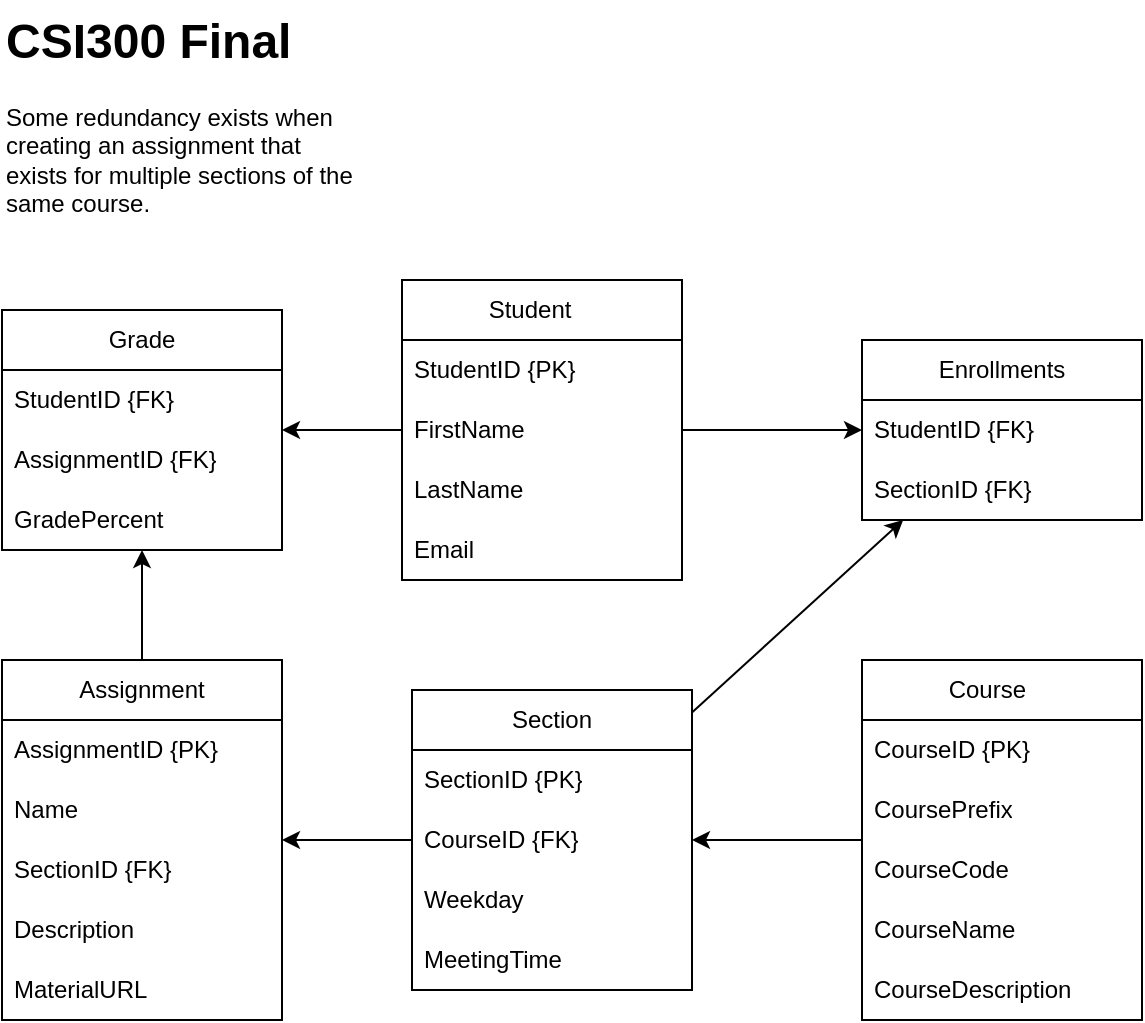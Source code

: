 <mxfile version="26.2.9">
  <diagram name="Page-1" id="sfD_MLzQC_60axdCCUi7">
    <mxGraphModel dx="1428" dy="753" grid="1" gridSize="10" guides="1" tooltips="1" connect="1" arrows="1" fold="1" page="1" pageScale="1" pageWidth="850" pageHeight="1100" math="0" shadow="0">
      <root>
        <mxCell id="0" />
        <mxCell id="1" parent="0" />
        <mxCell id="e9M-CJ-CW7dErcajw-L5-47" style="rounded=0;orthogonalLoop=1;jettySize=auto;html=1;" edge="1" parent="1" source="e9M-CJ-CW7dErcajw-L5-1" target="e9M-CJ-CW7dErcajw-L5-27">
          <mxGeometry relative="1" as="geometry" />
        </mxCell>
        <mxCell id="e9M-CJ-CW7dErcajw-L5-48" style="rounded=0;orthogonalLoop=1;jettySize=auto;html=1;" edge="1" parent="1" source="e9M-CJ-CW7dErcajw-L5-1" target="e9M-CJ-CW7dErcajw-L5-35">
          <mxGeometry relative="1" as="geometry" />
        </mxCell>
        <mxCell id="e9M-CJ-CW7dErcajw-L5-1" value="Student&lt;span style=&quot;white-space: pre;&quot;&gt;&#x9;&lt;/span&gt;" style="swimlane;fontStyle=0;childLayout=stackLayout;horizontal=1;startSize=30;horizontalStack=0;resizeParent=1;resizeParentMax=0;resizeLast=0;collapsible=1;marginBottom=0;whiteSpace=wrap;html=1;" vertex="1" parent="1">
          <mxGeometry x="252" y="178" width="140" height="150" as="geometry" />
        </mxCell>
        <mxCell id="e9M-CJ-CW7dErcajw-L5-2" value="StudentID {PK}" style="text;strokeColor=none;fillColor=none;align=left;verticalAlign=middle;spacingLeft=4;spacingRight=4;overflow=hidden;points=[[0,0.5],[1,0.5]];portConstraint=eastwest;rotatable=0;whiteSpace=wrap;html=1;" vertex="1" parent="e9M-CJ-CW7dErcajw-L5-1">
          <mxGeometry y="30" width="140" height="30" as="geometry" />
        </mxCell>
        <mxCell id="e9M-CJ-CW7dErcajw-L5-3" value="FirstName" style="text;strokeColor=none;fillColor=none;align=left;verticalAlign=middle;spacingLeft=4;spacingRight=4;overflow=hidden;points=[[0,0.5],[1,0.5]];portConstraint=eastwest;rotatable=0;whiteSpace=wrap;html=1;" vertex="1" parent="e9M-CJ-CW7dErcajw-L5-1">
          <mxGeometry y="60" width="140" height="30" as="geometry" />
        </mxCell>
        <mxCell id="e9M-CJ-CW7dErcajw-L5-4" value="LastName" style="text;strokeColor=none;fillColor=none;align=left;verticalAlign=middle;spacingLeft=4;spacingRight=4;overflow=hidden;points=[[0,0.5],[1,0.5]];portConstraint=eastwest;rotatable=0;whiteSpace=wrap;html=1;" vertex="1" parent="e9M-CJ-CW7dErcajw-L5-1">
          <mxGeometry y="90" width="140" height="30" as="geometry" />
        </mxCell>
        <mxCell id="e9M-CJ-CW7dErcajw-L5-5" value="Email" style="text;strokeColor=none;fillColor=none;align=left;verticalAlign=middle;spacingLeft=4;spacingRight=4;overflow=hidden;points=[[0,0.5],[1,0.5]];portConstraint=eastwest;rotatable=0;whiteSpace=wrap;html=1;" vertex="1" parent="e9M-CJ-CW7dErcajw-L5-1">
          <mxGeometry y="120" width="140" height="30" as="geometry" />
        </mxCell>
        <mxCell id="e9M-CJ-CW7dErcajw-L5-31" style="rounded=0;orthogonalLoop=1;jettySize=auto;html=1;" edge="1" parent="1" source="e9M-CJ-CW7dErcajw-L5-6" target="e9M-CJ-CW7dErcajw-L5-13">
          <mxGeometry relative="1" as="geometry" />
        </mxCell>
        <mxCell id="e9M-CJ-CW7dErcajw-L5-6" value="Course&lt;span style=&quot;white-space: pre;&quot;&gt;&#x9;&lt;/span&gt;" style="swimlane;fontStyle=0;childLayout=stackLayout;horizontal=1;startSize=30;horizontalStack=0;resizeParent=1;resizeParentMax=0;resizeLast=0;collapsible=1;marginBottom=0;whiteSpace=wrap;html=1;" vertex="1" parent="1">
          <mxGeometry x="482" y="368" width="140" height="180" as="geometry" />
        </mxCell>
        <mxCell id="e9M-CJ-CW7dErcajw-L5-7" value="CourseID {PK}" style="text;strokeColor=none;fillColor=none;align=left;verticalAlign=middle;spacingLeft=4;spacingRight=4;overflow=hidden;points=[[0,0.5],[1,0.5]];portConstraint=eastwest;rotatable=0;whiteSpace=wrap;html=1;" vertex="1" parent="e9M-CJ-CW7dErcajw-L5-6">
          <mxGeometry y="30" width="140" height="30" as="geometry" />
        </mxCell>
        <mxCell id="e9M-CJ-CW7dErcajw-L5-8" value="CoursePrefix" style="text;strokeColor=none;fillColor=none;align=left;verticalAlign=middle;spacingLeft=4;spacingRight=4;overflow=hidden;points=[[0,0.5],[1,0.5]];portConstraint=eastwest;rotatable=0;whiteSpace=wrap;html=1;" vertex="1" parent="e9M-CJ-CW7dErcajw-L5-6">
          <mxGeometry y="60" width="140" height="30" as="geometry" />
        </mxCell>
        <mxCell id="e9M-CJ-CW7dErcajw-L5-9" value="CourseCode" style="text;strokeColor=none;fillColor=none;align=left;verticalAlign=middle;spacingLeft=4;spacingRight=4;overflow=hidden;points=[[0,0.5],[1,0.5]];portConstraint=eastwest;rotatable=0;whiteSpace=wrap;html=1;" vertex="1" parent="e9M-CJ-CW7dErcajw-L5-6">
          <mxGeometry y="90" width="140" height="30" as="geometry" />
        </mxCell>
        <mxCell id="e9M-CJ-CW7dErcajw-L5-10" value="CourseName" style="text;strokeColor=none;fillColor=none;align=left;verticalAlign=middle;spacingLeft=4;spacingRight=4;overflow=hidden;points=[[0,0.5],[1,0.5]];portConstraint=eastwest;rotatable=0;whiteSpace=wrap;html=1;" vertex="1" parent="e9M-CJ-CW7dErcajw-L5-6">
          <mxGeometry y="120" width="140" height="30" as="geometry" />
        </mxCell>
        <mxCell id="e9M-CJ-CW7dErcajw-L5-12" value="CourseDescription" style="text;strokeColor=none;fillColor=none;align=left;verticalAlign=middle;spacingLeft=4;spacingRight=4;overflow=hidden;points=[[0,0.5],[1,0.5]];portConstraint=eastwest;rotatable=0;whiteSpace=wrap;html=1;" vertex="1" parent="e9M-CJ-CW7dErcajw-L5-6">
          <mxGeometry y="150" width="140" height="30" as="geometry" />
        </mxCell>
        <mxCell id="e9M-CJ-CW7dErcajw-L5-45" style="rounded=0;orthogonalLoop=1;jettySize=auto;html=1;" edge="1" parent="1" source="e9M-CJ-CW7dErcajw-L5-13" target="e9M-CJ-CW7dErcajw-L5-20">
          <mxGeometry relative="1" as="geometry" />
        </mxCell>
        <mxCell id="e9M-CJ-CW7dErcajw-L5-54" style="rounded=0;orthogonalLoop=1;jettySize=auto;html=1;" edge="1" parent="1" source="e9M-CJ-CW7dErcajw-L5-13" target="e9M-CJ-CW7dErcajw-L5-35">
          <mxGeometry relative="1" as="geometry" />
        </mxCell>
        <mxCell id="e9M-CJ-CW7dErcajw-L5-13" value="Section" style="swimlane;fontStyle=0;childLayout=stackLayout;horizontal=1;startSize=30;horizontalStack=0;resizeParent=1;resizeParentMax=0;resizeLast=0;collapsible=1;marginBottom=0;whiteSpace=wrap;html=1;" vertex="1" parent="1">
          <mxGeometry x="257" y="383" width="140" height="150" as="geometry" />
        </mxCell>
        <mxCell id="e9M-CJ-CW7dErcajw-L5-14" value="SectionID {PK}" style="text;strokeColor=none;fillColor=none;align=left;verticalAlign=middle;spacingLeft=4;spacingRight=4;overflow=hidden;points=[[0,0.5],[1,0.5]];portConstraint=eastwest;rotatable=0;whiteSpace=wrap;html=1;" vertex="1" parent="e9M-CJ-CW7dErcajw-L5-13">
          <mxGeometry y="30" width="140" height="30" as="geometry" />
        </mxCell>
        <mxCell id="e9M-CJ-CW7dErcajw-L5-15" value="CourseID {FK}" style="text;strokeColor=none;fillColor=none;align=left;verticalAlign=middle;spacingLeft=4;spacingRight=4;overflow=hidden;points=[[0,0.5],[1,0.5]];portConstraint=eastwest;rotatable=0;whiteSpace=wrap;html=1;" vertex="1" parent="e9M-CJ-CW7dErcajw-L5-13">
          <mxGeometry y="60" width="140" height="30" as="geometry" />
        </mxCell>
        <mxCell id="e9M-CJ-CW7dErcajw-L5-16" value="Weekday" style="text;strokeColor=none;fillColor=none;align=left;verticalAlign=middle;spacingLeft=4;spacingRight=4;overflow=hidden;points=[[0,0.5],[1,0.5]];portConstraint=eastwest;rotatable=0;whiteSpace=wrap;html=1;" vertex="1" parent="e9M-CJ-CW7dErcajw-L5-13">
          <mxGeometry y="90" width="140" height="30" as="geometry" />
        </mxCell>
        <mxCell id="e9M-CJ-CW7dErcajw-L5-17" value="MeetingTime" style="text;strokeColor=none;fillColor=none;align=left;verticalAlign=middle;spacingLeft=4;spacingRight=4;overflow=hidden;points=[[0,0.5],[1,0.5]];portConstraint=eastwest;rotatable=0;whiteSpace=wrap;html=1;" vertex="1" parent="e9M-CJ-CW7dErcajw-L5-13">
          <mxGeometry y="120" width="140" height="30" as="geometry" />
        </mxCell>
        <mxCell id="e9M-CJ-CW7dErcajw-L5-46" style="rounded=0;orthogonalLoop=1;jettySize=auto;html=1;" edge="1" parent="1" source="e9M-CJ-CW7dErcajw-L5-20" target="e9M-CJ-CW7dErcajw-L5-27">
          <mxGeometry relative="1" as="geometry" />
        </mxCell>
        <mxCell id="e9M-CJ-CW7dErcajw-L5-20" value="&lt;div&gt;Assignment&lt;/div&gt;" style="swimlane;fontStyle=0;childLayout=stackLayout;horizontal=1;startSize=30;horizontalStack=0;resizeParent=1;resizeParentMax=0;resizeLast=0;collapsible=1;marginBottom=0;whiteSpace=wrap;html=1;" vertex="1" parent="1">
          <mxGeometry x="52" y="368" width="140" height="180" as="geometry" />
        </mxCell>
        <mxCell id="e9M-CJ-CW7dErcajw-L5-21" value="AssignmentID {PK}" style="text;strokeColor=none;fillColor=none;align=left;verticalAlign=middle;spacingLeft=4;spacingRight=4;overflow=hidden;points=[[0,0.5],[1,0.5]];portConstraint=eastwest;rotatable=0;whiteSpace=wrap;html=1;" vertex="1" parent="e9M-CJ-CW7dErcajw-L5-20">
          <mxGeometry y="30" width="140" height="30" as="geometry" />
        </mxCell>
        <mxCell id="e9M-CJ-CW7dErcajw-L5-22" value="Name" style="text;strokeColor=none;fillColor=none;align=left;verticalAlign=middle;spacingLeft=4;spacingRight=4;overflow=hidden;points=[[0,0.5],[1,0.5]];portConstraint=eastwest;rotatable=0;whiteSpace=wrap;html=1;" vertex="1" parent="e9M-CJ-CW7dErcajw-L5-20">
          <mxGeometry y="60" width="140" height="30" as="geometry" />
        </mxCell>
        <mxCell id="e9M-CJ-CW7dErcajw-L5-23" value="SectionID {FK}" style="text;strokeColor=none;fillColor=none;align=left;verticalAlign=middle;spacingLeft=4;spacingRight=4;overflow=hidden;points=[[0,0.5],[1,0.5]];portConstraint=eastwest;rotatable=0;whiteSpace=wrap;html=1;" vertex="1" parent="e9M-CJ-CW7dErcajw-L5-20">
          <mxGeometry y="90" width="140" height="30" as="geometry" />
        </mxCell>
        <mxCell id="e9M-CJ-CW7dErcajw-L5-24" value="Description" style="text;strokeColor=none;fillColor=none;align=left;verticalAlign=middle;spacingLeft=4;spacingRight=4;overflow=hidden;points=[[0,0.5],[1,0.5]];portConstraint=eastwest;rotatable=0;whiteSpace=wrap;html=1;" vertex="1" parent="e9M-CJ-CW7dErcajw-L5-20">
          <mxGeometry y="120" width="140" height="30" as="geometry" />
        </mxCell>
        <mxCell id="e9M-CJ-CW7dErcajw-L5-53" value="MaterialURL" style="text;strokeColor=none;fillColor=none;align=left;verticalAlign=middle;spacingLeft=4;spacingRight=4;overflow=hidden;points=[[0,0.5],[1,0.5]];portConstraint=eastwest;rotatable=0;whiteSpace=wrap;html=1;" vertex="1" parent="e9M-CJ-CW7dErcajw-L5-20">
          <mxGeometry y="150" width="140" height="30" as="geometry" />
        </mxCell>
        <mxCell id="e9M-CJ-CW7dErcajw-L5-27" value="Grade" style="swimlane;fontStyle=0;childLayout=stackLayout;horizontal=1;startSize=30;horizontalStack=0;resizeParent=1;resizeParentMax=0;resizeLast=0;collapsible=1;marginBottom=0;whiteSpace=wrap;html=1;" vertex="1" parent="1">
          <mxGeometry x="52" y="193" width="140" height="120" as="geometry" />
        </mxCell>
        <mxCell id="e9M-CJ-CW7dErcajw-L5-28" value="StudentID {FK}" style="text;strokeColor=none;fillColor=none;align=left;verticalAlign=middle;spacingLeft=4;spacingRight=4;overflow=hidden;points=[[0,0.5],[1,0.5]];portConstraint=eastwest;rotatable=0;whiteSpace=wrap;html=1;" vertex="1" parent="e9M-CJ-CW7dErcajw-L5-27">
          <mxGeometry y="30" width="140" height="30" as="geometry" />
        </mxCell>
        <mxCell id="e9M-CJ-CW7dErcajw-L5-29" value="AssignmentID {FK}" style="text;strokeColor=none;fillColor=none;align=left;verticalAlign=middle;spacingLeft=4;spacingRight=4;overflow=hidden;points=[[0,0.5],[1,0.5]];portConstraint=eastwest;rotatable=0;whiteSpace=wrap;html=1;" vertex="1" parent="e9M-CJ-CW7dErcajw-L5-27">
          <mxGeometry y="60" width="140" height="30" as="geometry" />
        </mxCell>
        <mxCell id="e9M-CJ-CW7dErcajw-L5-39" value="GradePercent" style="text;strokeColor=none;fillColor=none;align=left;verticalAlign=middle;spacingLeft=4;spacingRight=4;overflow=hidden;points=[[0,0.5],[1,0.5]];portConstraint=eastwest;rotatable=0;whiteSpace=wrap;html=1;" vertex="1" parent="e9M-CJ-CW7dErcajw-L5-27">
          <mxGeometry y="90" width="140" height="30" as="geometry" />
        </mxCell>
        <mxCell id="e9M-CJ-CW7dErcajw-L5-35" value="Enrollments" style="swimlane;fontStyle=0;childLayout=stackLayout;horizontal=1;startSize=30;horizontalStack=0;resizeParent=1;resizeParentMax=0;resizeLast=0;collapsible=1;marginBottom=0;whiteSpace=wrap;html=1;" vertex="1" parent="1">
          <mxGeometry x="482" y="208" width="140" height="90" as="geometry" />
        </mxCell>
        <mxCell id="e9M-CJ-CW7dErcajw-L5-36" value="StudentID {FK}" style="text;strokeColor=none;fillColor=none;align=left;verticalAlign=middle;spacingLeft=4;spacingRight=4;overflow=hidden;points=[[0,0.5],[1,0.5]];portConstraint=eastwest;rotatable=0;whiteSpace=wrap;html=1;" vertex="1" parent="e9M-CJ-CW7dErcajw-L5-35">
          <mxGeometry y="30" width="140" height="30" as="geometry" />
        </mxCell>
        <mxCell id="e9M-CJ-CW7dErcajw-L5-37" value="SectionID {FK}" style="text;strokeColor=none;fillColor=none;align=left;verticalAlign=middle;spacingLeft=4;spacingRight=4;overflow=hidden;points=[[0,0.5],[1,0.5]];portConstraint=eastwest;rotatable=0;whiteSpace=wrap;html=1;" vertex="1" parent="e9M-CJ-CW7dErcajw-L5-35">
          <mxGeometry y="60" width="140" height="30" as="geometry" />
        </mxCell>
        <mxCell id="e9M-CJ-CW7dErcajw-L5-55" value="&lt;h1 style=&quot;margin-top: 0px;&quot;&gt;CSI300 Final&lt;/h1&gt;&lt;p&gt;Some redundancy exists when creating an assignment that exists for multiple sections of the same course.&lt;/p&gt;" style="text;html=1;whiteSpace=wrap;overflow=hidden;rounded=0;" vertex="1" parent="1">
          <mxGeometry x="52" y="38" width="180" height="120" as="geometry" />
        </mxCell>
      </root>
    </mxGraphModel>
  </diagram>
</mxfile>
